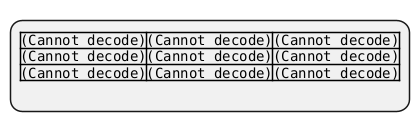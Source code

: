 @startmindmap



*:|<img:48-new-data-structure-cheatsheet.png>|<img:47-algorithms-latest-cheatsheet.png>|<img:51-algorithm-strategies-cheatsheet.png>|
|<img:49-Graph-and-Array-data-structure-and-their-algorithms.png>|<img:50-Math-and-computer-science-cheatsheet.png>|<img:53-principle-of-optimality.png>|
|<img:55-classic-programming.png>|<img:44-Program-vs-ML-model.png>|<img:.png>|
;
@endmindmap
